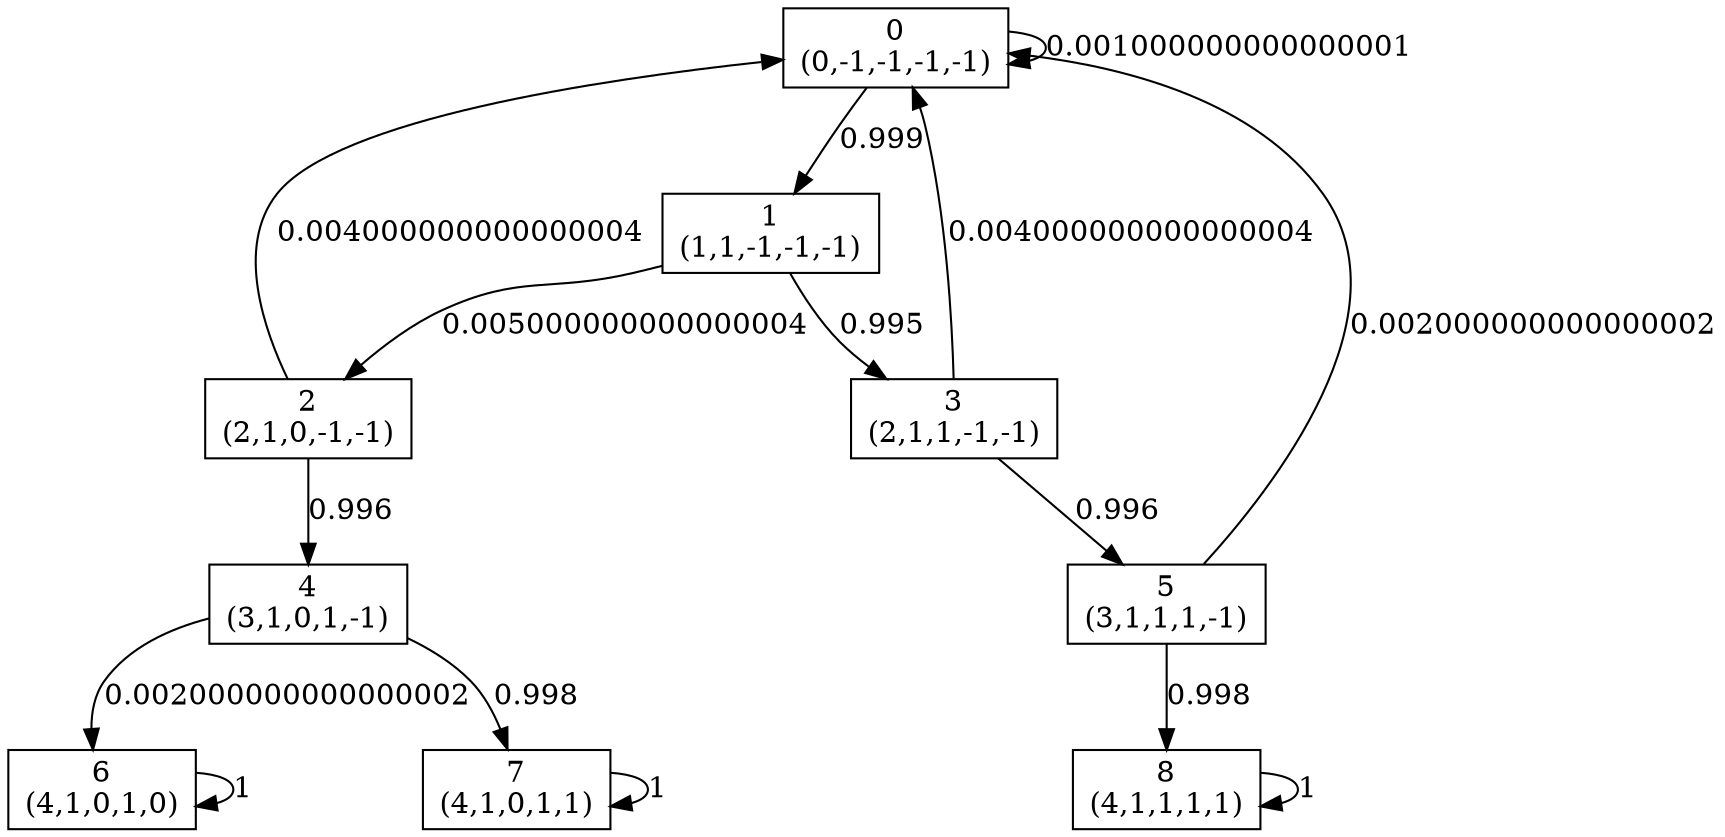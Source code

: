 digraph P {
node [shape=box];
0 -> 0 [ label="0.001000000000000001" ];
0 -> 1 [ label="0.999" ];
1 -> 2 [ label="0.005000000000000004" ];
1 -> 3 [ label="0.995" ];
2 -> 0 [ label="0.004000000000000004" ];
2 -> 4 [ label="0.996" ];
3 -> 0 [ label="0.004000000000000004" ];
3 -> 5 [ label="0.996" ];
4 -> 6 [ label="0.002000000000000002" ];
4 -> 7 [ label="0.998" ];
5 -> 0 [ label="0.002000000000000002" ];
5 -> 8 [ label="0.998" ];
6 -> 6 [ label="1" ];
7 -> 7 [ label="1" ];
8 -> 8 [ label="1" ];
0 [label="0\n(0,-1,-1,-1,-1)"];
1 [label="1\n(1,1,-1,-1,-1)"];
2 [label="2\n(2,1,0,-1,-1)"];
3 [label="3\n(2,1,1,-1,-1)"];
4 [label="4\n(3,1,0,1,-1)"];
5 [label="5\n(3,1,1,1,-1)"];
6 [label="6\n(4,1,0,1,0)"];
7 [label="7\n(4,1,0,1,1)"];
8 [label="8\n(4,1,1,1,1)"];
}
